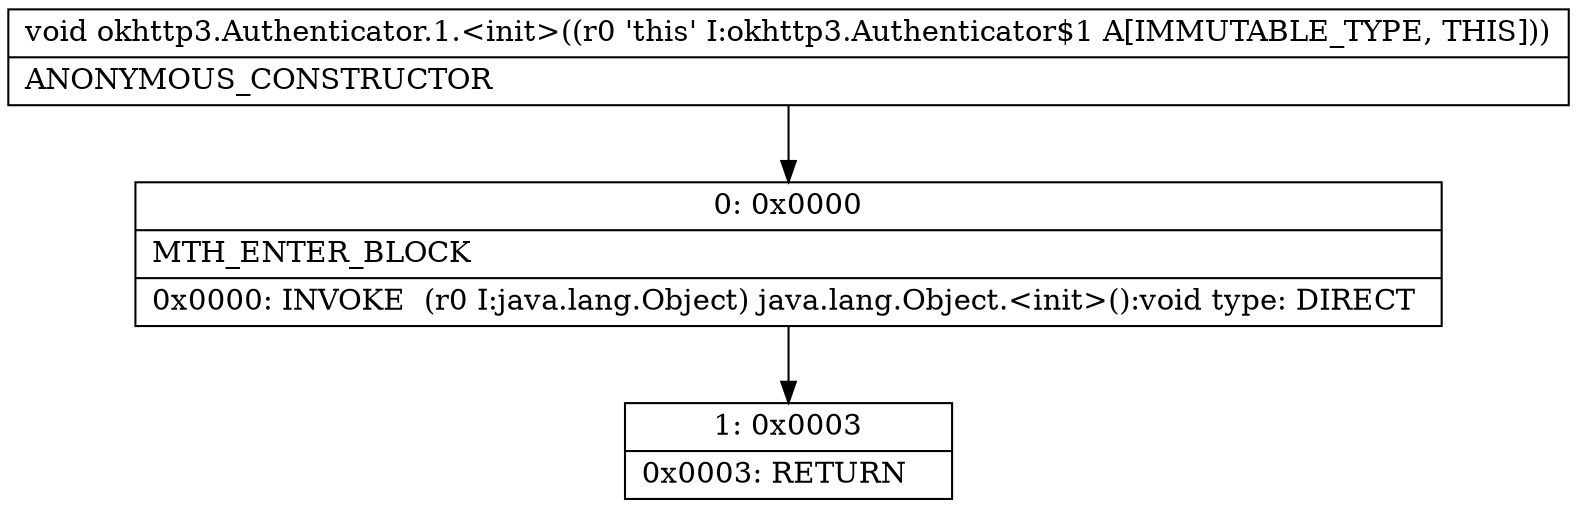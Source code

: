 digraph "CFG forokhttp3.Authenticator.1.\<init\>()V" {
Node_0 [shape=record,label="{0\:\ 0x0000|MTH_ENTER_BLOCK\l|0x0000: INVOKE  (r0 I:java.lang.Object) java.lang.Object.\<init\>():void type: DIRECT \l}"];
Node_1 [shape=record,label="{1\:\ 0x0003|0x0003: RETURN   \l}"];
MethodNode[shape=record,label="{void okhttp3.Authenticator.1.\<init\>((r0 'this' I:okhttp3.Authenticator$1 A[IMMUTABLE_TYPE, THIS]))  | ANONYMOUS_CONSTRUCTOR\l}"];
MethodNode -> Node_0;
Node_0 -> Node_1;
}

